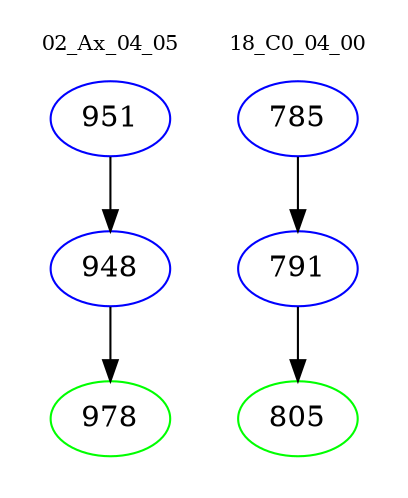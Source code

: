 digraph{
subgraph cluster_0 {
color = white
label = "02_Ax_04_05";
fontsize=10;
T0_951 [label="951", color="blue"]
T0_951 -> T0_948 [color="black"]
T0_948 [label="948", color="blue"]
T0_948 -> T0_978 [color="black"]
T0_978 [label="978", color="green"]
}
subgraph cluster_1 {
color = white
label = "18_C0_04_00";
fontsize=10;
T1_785 [label="785", color="blue"]
T1_785 -> T1_791 [color="black"]
T1_791 [label="791", color="blue"]
T1_791 -> T1_805 [color="black"]
T1_805 [label="805", color="green"]
}
}
